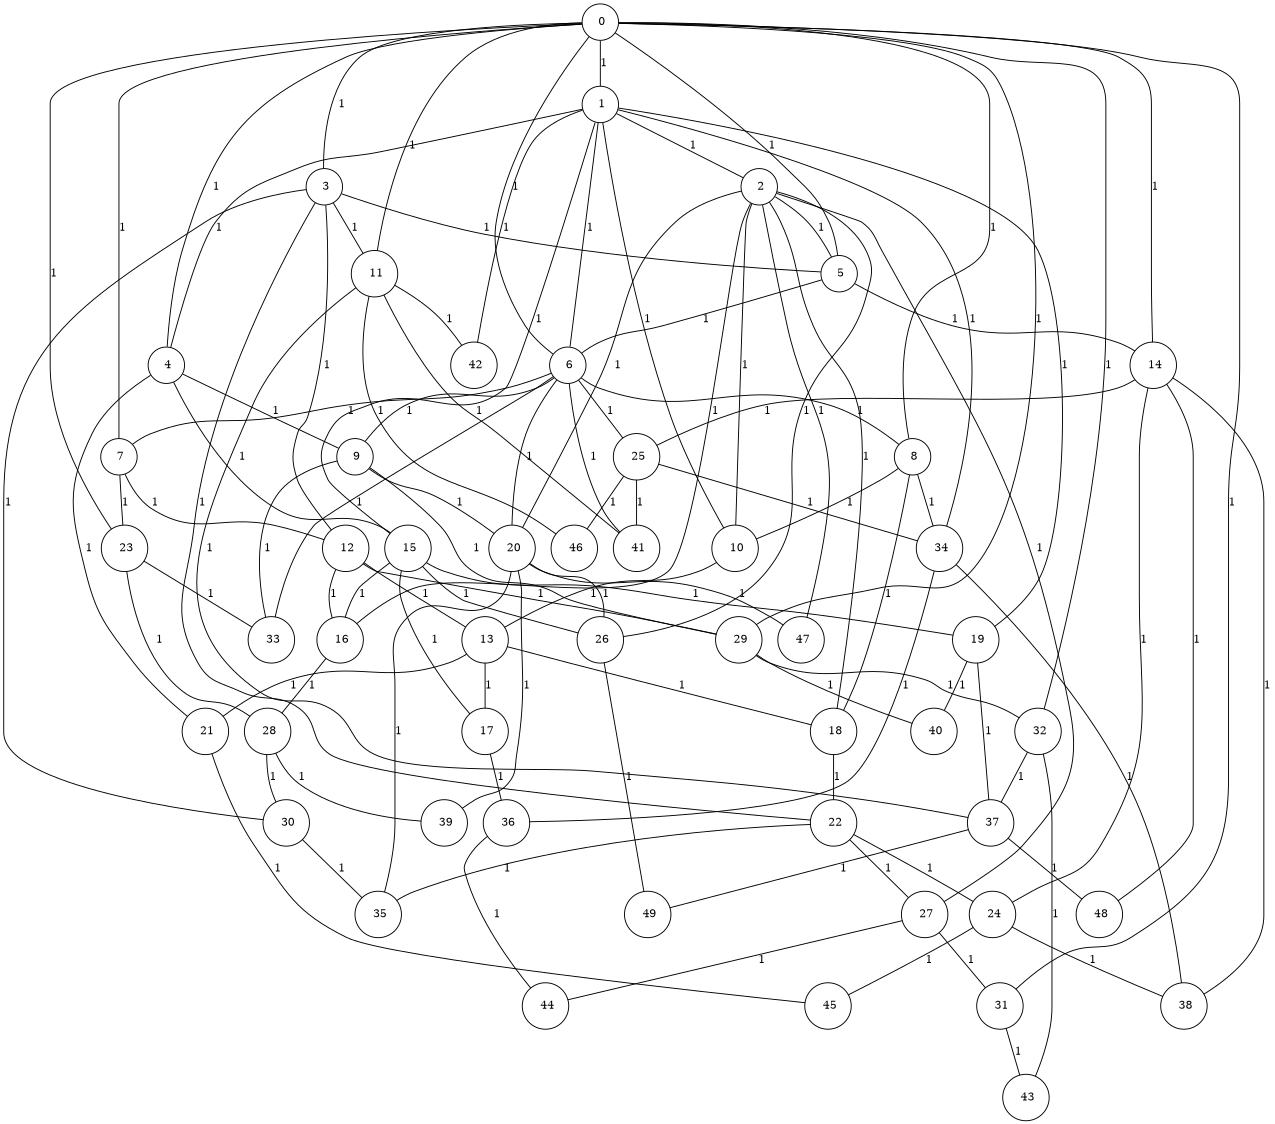 graph G {
size="8.5,11;"
ratio = "expand;"
fixedsize="true;"
overlap="scale;"
node[shape=circle,width=.12,hight=.12,fontsize=12]
edge[fontsize=12]

0[label=" 0" color=black, pos="1.7140912,2.0364889!"];
1[label=" 1" color=black, pos="1.248395,2.6628804!"];
2[label=" 2" color=black, pos="0.10162977,0.90497099!"];
3[label=" 3" color=black, pos="1.8295569,1.7333182!"];
4[label=" 4" color=black, pos="1.5864911,0.035767449!"];
5[label=" 5" color=black, pos="2.906164,1.8988822!"];
6[label=" 6" color=black, pos="1.6339881,2.9258186!"];
7[label=" 7" color=black, pos="0.63885713,1.3830134!"];
8[label=" 8" color=black, pos="2.1667554,1.8149818!"];
9[label=" 9" color=black, pos="0.972194,2.0222729!"];
10[label=" 10" color=black, pos="0.45479684,0.85120398!"];
11[label=" 11" color=black, pos="2.3055595,2.6542994!"];
12[label=" 12" color=black, pos="0.55437137,0.8453246!"];
13[label=" 13" color=black, pos="2.8960554,1.7584909!"];
14[label=" 14" color=black, pos="2.0650635,1.2539452!"];
15[label=" 15" color=black, pos="1.90775,0.056869031!"];
16[label=" 16" color=black, pos="2.0564608,1.4896559!"];
17[label=" 17" color=black, pos="1.3497129,1.1024785!"];
18[label=" 18" color=black, pos="0.43917263,2.0888636!"];
19[label=" 19" color=black, pos="1.5382047,0.63678283!"];
20[label=" 20" color=black, pos="1.4332298,2.5531114!"];
21[label=" 21" color=black, pos="1.2263142,0.85932858!"];
22[label=" 22" color=black, pos="0.99591188,1.9952984!"];
23[label=" 23" color=black, pos="1.7502323,0.97816735!"];
24[label=" 24" color=black, pos="2.9240182,1.8353478!"];
25[label=" 25" color=black, pos="2.979752,0.078240884!"];
26[label=" 26" color=black, pos="0.89150893,2.1636568!"];
27[label=" 27" color=black, pos="1.9102674,1.5222897!"];
28[label=" 28" color=black, pos="2.282547,2.6727823!"];
29[label=" 29" color=black, pos="1.3870035,1.800239!"];
30[label=" 30" color=black, pos="0.64538459,1.2865773!"];
31[label=" 31" color=black, pos="1.8477048,2.2023099!"];
32[label=" 32" color=black, pos="2.7325678,1.0454541!"];
33[label=" 33" color=black, pos="1.9754842,2.1312444!"];
34[label=" 34" color=black, pos="0.2907994,0.2967067!"];
35[label=" 35" color=black, pos="0.095340819,0.54456389!"];
36[label=" 36" color=black, pos="2.8943974,0.8867491!"];
37[label=" 37" color=black, pos="0.74945701,0.66431624!"];
38[label=" 38" color=black, pos="2.4825254,0.79045846!"];
39[label=" 39" color=black, pos="1.2156381,1.1019531!"];
40[label=" 40" color=black, pos="1.0304262,0.66052574!"];
41[label=" 41" color=black, pos="0.27110218,1.8729034!"];
42[label=" 42" color=black, pos="0.086671399,1.7629683!"];
43[label=" 43" color=black, pos="1.9886065,0.55990007!"];
44[label=" 44" color=black, pos="1.5248784,0.1644048!"];
45[label=" 45" color=black, pos="0.13363725,1.669177!"];
46[label=" 46" color=black, pos="0.77961452,2.9463929!"];
47[label=" 47" color=black, pos="0.45240384,0.94345853!"];
48[label=" 48" color=black, pos="0.19575323,2.4887403!"];
49[label=" 49" color=black, pos="0.39575446,2.028757!"];
0--1[label="1"]
0--3[label="1"]
0--4[label="1"]
0--5[label="1"]
0--6[label="1"]
0--7[label="1"]
0--8[label="1"]
0--11[label="1"]
0--14[label="1"]
0--23[label="1"]
0--29[label="1"]
0--31[label="1"]
0--32[label="1"]
1--2[label="1"]
1--4[label="1"]
1--6[label="1"]
1--10[label="1"]
1--15[label="1"]
1--19[label="1"]
1--34[label="1"]
1--42[label="1"]
2--5[label="1"]
2--10[label="1"]
2--16[label="1"]
2--18[label="1"]
2--20[label="1"]
2--26[label="1"]
2--27[label="1"]
2--47[label="1"]
3--5[label="1"]
3--11[label="1"]
3--12[label="1"]
3--22[label="1"]
3--30[label="1"]
4--9[label="1"]
4--15[label="1"]
4--21[label="1"]
5--6[label="1"]
5--14[label="1"]
6--7[label="1"]
6--8[label="1"]
6--9[label="1"]
6--20[label="1"]
6--25[label="1"]
6--33[label="1"]
6--41[label="1"]
7--12[label="1"]
7--23[label="1"]
8--10[label="1"]
8--18[label="1"]
8--34[label="1"]
9--20[label="1"]
9--29[label="1"]
9--33[label="1"]
10--13[label="1"]
11--37[label="1"]
11--41[label="1"]
11--42[label="1"]
11--46[label="1"]
12--13[label="1"]
12--16[label="1"]
12--29[label="1"]
13--17[label="1"]
13--18[label="1"]
13--21[label="1"]
14--24[label="1"]
14--25[label="1"]
14--38[label="1"]
14--48[label="1"]
15--16[label="1"]
15--17[label="1"]
15--19[label="1"]
15--26[label="1"]
16--28[label="1"]
17--36[label="1"]
18--22[label="1"]
19--37[label="1"]
19--40[label="1"]
20--26[label="1"]
20--35[label="1"]
20--39[label="1"]
20--47[label="1"]
21--45[label="1"]
22--24[label="1"]
22--27[label="1"]
22--35[label="1"]
23--28[label="1"]
23--33[label="1"]
24--38[label="1"]
24--45[label="1"]
25--34[label="1"]
25--41[label="1"]
25--46[label="1"]
26--49[label="1"]
27--31[label="1"]
27--44[label="1"]
28--30[label="1"]
28--39[label="1"]
29--32[label="1"]
29--40[label="1"]
30--35[label="1"]
31--43[label="1"]
32--37[label="1"]
32--43[label="1"]
34--36[label="1"]
34--38[label="1"]
36--44[label="1"]
37--48[label="1"]
37--49[label="1"]

}
